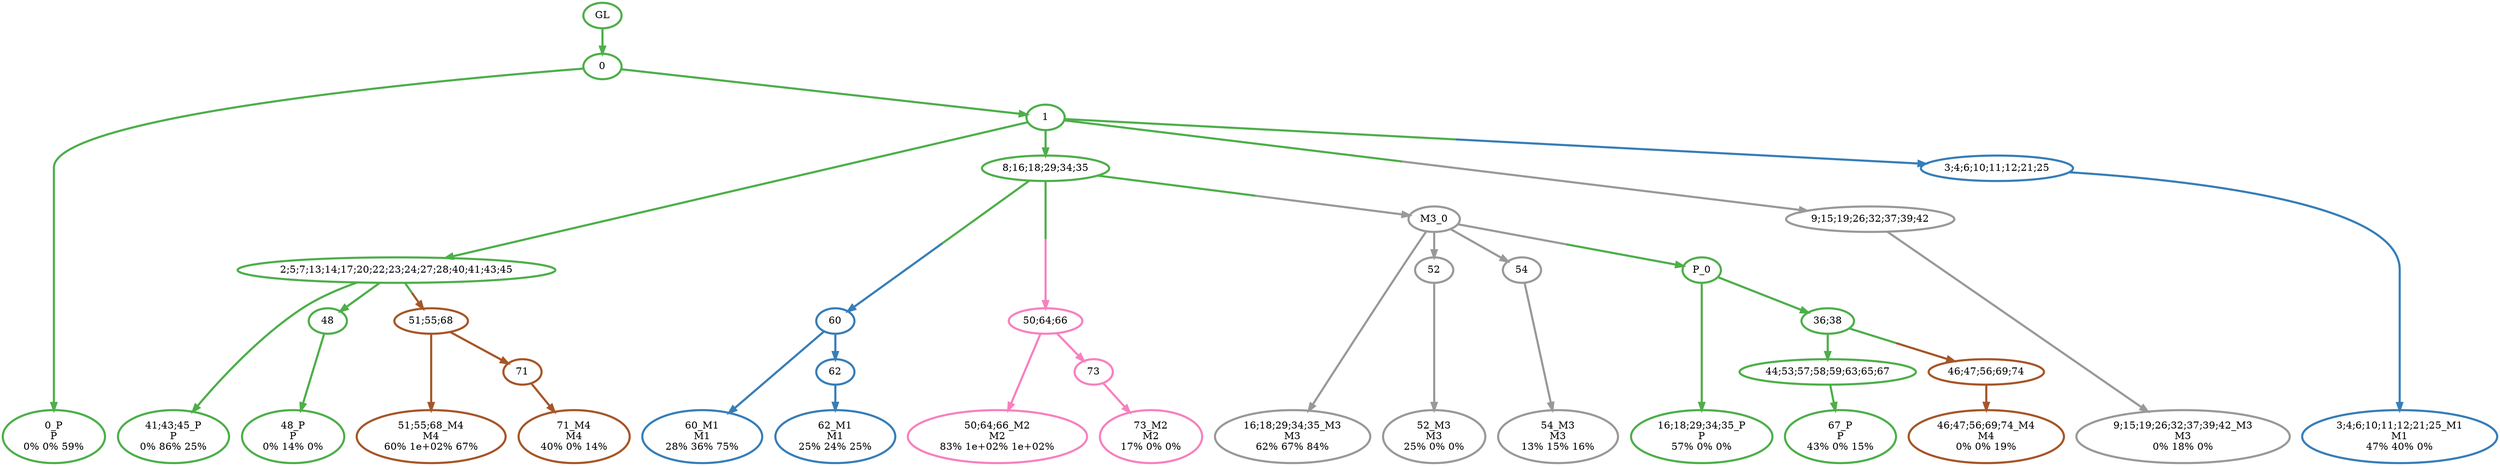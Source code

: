 digraph T {
	{
		rank=same
		35 [penwidth=3,colorscheme=set19,color=3,label="0_P\nP\n0% 0% 59%"]
		32 [penwidth=3,colorscheme=set19,color=3,label="41;43;45_P\nP\n0% 86% 25%"]
		30 [penwidth=3,colorscheme=set19,color=3,label="48_P\nP\n0% 14% 0%"]
		28 [penwidth=3,colorscheme=set19,color=3,label="16;18;29;34;35_P\nP\n57% 0% 0%"]
		25 [penwidth=3,colorscheme=set19,color=3,label="67_P\nP\n43% 0% 15%"]
		24 [penwidth=3,colorscheme=set19,color=2,label="3;4;6;10;11;12;21;25_M1\nM1\n47% 40% 0%"]
		22 [penwidth=3,colorscheme=set19,color=2,label="60_M1\nM1\n28% 36% 75%"]
		20 [penwidth=3,colorscheme=set19,color=2,label="62_M1\nM1\n25% 24% 25%"]
		19 [penwidth=3,colorscheme=set19,color=8,label="50;64;66_M2\nM2\n83% 1e+02% 1e+02%"]
		17 [penwidth=3,colorscheme=set19,color=8,label="73_M2\nM2\n17% 0% 0%"]
		16 [penwidth=3,colorscheme=set19,color=9,label="16;18;29;34;35_M3\nM3\n62% 67% 84%"]
		14 [penwidth=3,colorscheme=set19,color=9,label="52_M3\nM3\n25% 0% 0%"]
		12 [penwidth=3,colorscheme=set19,color=9,label="54_M3\nM3\n13% 15% 16%"]
		11 [penwidth=3,colorscheme=set19,color=9,label="9;15;19;26;32;37;39;42_M3\nM3\n0% 18% 0%"]
		10 [penwidth=3,colorscheme=set19,color=7,label="51;55;68_M4\nM4\n60% 1e+02% 67%"]
		8 [penwidth=3,colorscheme=set19,color=7,label="71_M4\nM4\n40% 0% 14%"]
		7 [penwidth=3,colorscheme=set19,color=7,label="46;47;56;69;74_M4\nM4\n0% 0% 19%"]
	}
	37 [penwidth=3,colorscheme=set19,color=3,label="GL"]
	36 [penwidth=3,colorscheme=set19,color=3,label="0"]
	34 [penwidth=3,colorscheme=set19,color=3,label="1"]
	33 [penwidth=3,colorscheme=set19,color=3,label="2;5;7;13;14;17;20;22;23;24;27;28;40;41;43;45"]
	31 [penwidth=3,colorscheme=set19,color=3,label="48"]
	29 [penwidth=3,colorscheme=set19,color=3,label="8;16;18;29;34;35"]
	27 [penwidth=3,colorscheme=set19,color=3,label="36;38"]
	26 [penwidth=3,colorscheme=set19,color=3,label="44;53;57;58;59;63;65;67"]
	23 [penwidth=3,colorscheme=set19,color=2,label="60"]
	21 [penwidth=3,colorscheme=set19,color=2,label="62"]
	18 [penwidth=3,colorscheme=set19,color=8,label="73"]
	15 [penwidth=3,colorscheme=set19,color=9,label="52"]
	13 [penwidth=3,colorscheme=set19,color=9,label="54"]
	9 [penwidth=3,colorscheme=set19,color=7,label="71"]
	6 [penwidth=3,colorscheme=set19,color=3,label="P_0"]
	5 [penwidth=3,colorscheme=set19,color=7,label="51;55;68"]
	4 [penwidth=3,colorscheme=set19,color=7,label="46;47;56;69;74"]
	3 [penwidth=3,colorscheme=set19,color=8,label="50;64;66"]
	2 [penwidth=3,colorscheme=set19,color=9,label="M3_0"]
	1 [penwidth=3,colorscheme=set19,color=9,label="9;15;19;26;32;37;39;42"]
	0 [penwidth=3,colorscheme=set19,color=2,label="3;4;6;10;11;12;21;25"]
	37 -> 36 [penwidth=3,colorscheme=set19,color=3]
	36 -> 35 [penwidth=3,colorscheme=set19,color=3]
	36 -> 34 [penwidth=3,colorscheme=set19,color=3]
	34 -> 29 [penwidth=3,colorscheme=set19,color=3]
	34 -> 33 [penwidth=3,colorscheme=set19,color=3]
	34 -> 1 [penwidth=3,colorscheme=set19,color="3;0.5:9"]
	34 -> 0 [penwidth=3,colorscheme=set19,color="3;0.5:2"]
	33 -> 32 [penwidth=3,colorscheme=set19,color=3]
	33 -> 31 [penwidth=3,colorscheme=set19,color=3]
	33 -> 5 [penwidth=3,colorscheme=set19,color="3;0.5:7"]
	31 -> 30 [penwidth=3,colorscheme=set19,color=3]
	29 -> 2 [penwidth=3,colorscheme=set19,color="3;0.5:9"]
	29 -> 23 [penwidth=3,colorscheme=set19,color="3;0.5:2"]
	29 -> 3 [penwidth=3,colorscheme=set19,color="3;0.5:8"]
	27 -> 26 [penwidth=3,colorscheme=set19,color=3]
	27 -> 4 [penwidth=3,colorscheme=set19,color="3;0.5:7"]
	26 -> 25 [penwidth=3,colorscheme=set19,color=3]
	23 -> 22 [penwidth=3,colorscheme=set19,color=2]
	23 -> 21 [penwidth=3,colorscheme=set19,color=2]
	21 -> 20 [penwidth=3,colorscheme=set19,color=2]
	18 -> 17 [penwidth=3,colorscheme=set19,color=8]
	15 -> 14 [penwidth=3,colorscheme=set19,color=9]
	13 -> 12 [penwidth=3,colorscheme=set19,color=9]
	9 -> 8 [penwidth=3,colorscheme=set19,color=7]
	6 -> 28 [penwidth=3,colorscheme=set19,color=3]
	6 -> 27 [penwidth=3,colorscheme=set19,color=3]
	5 -> 10 [penwidth=3,colorscheme=set19,color=7]
	5 -> 9 [penwidth=3,colorscheme=set19,color=7]
	4 -> 7 [penwidth=3,colorscheme=set19,color=7]
	3 -> 19 [penwidth=3,colorscheme=set19,color=8]
	3 -> 18 [penwidth=3,colorscheme=set19,color=8]
	2 -> 6 [penwidth=3,colorscheme=set19,color="9;0.5:3"]
	2 -> 16 [penwidth=3,colorscheme=set19,color=9]
	2 -> 15 [penwidth=3,colorscheme=set19,color=9]
	2 -> 13 [penwidth=3,colorscheme=set19,color=9]
	1 -> 11 [penwidth=3,colorscheme=set19,color=9]
	0 -> 24 [penwidth=3,colorscheme=set19,color=2]
}
